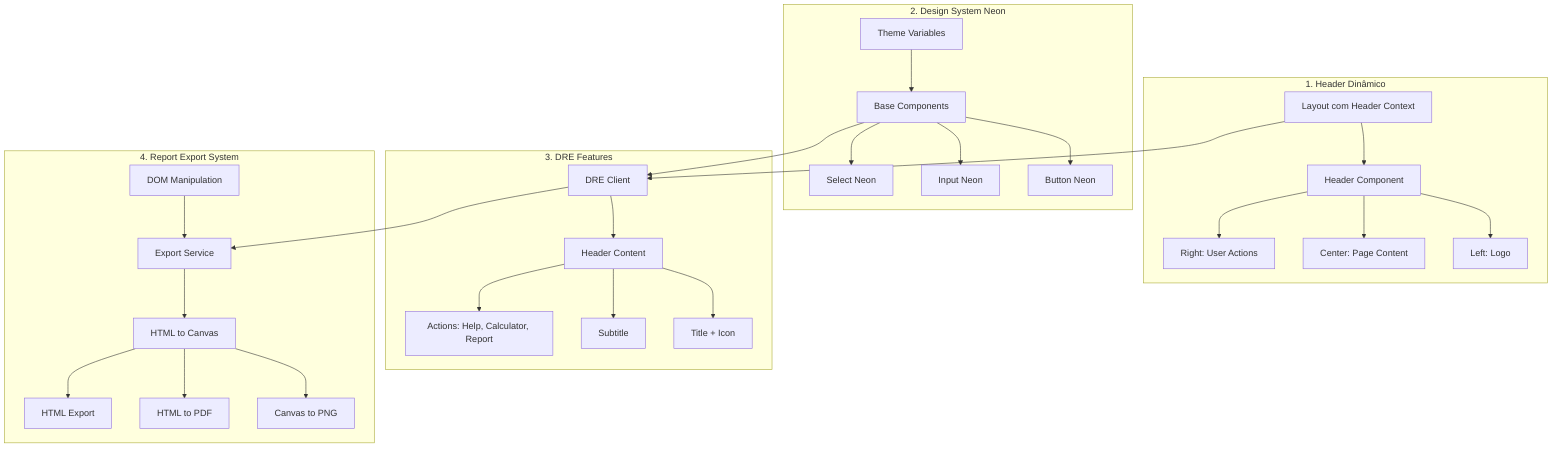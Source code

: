 graph TB
    subgraph "1. Header Dinâmico"
        A["Layout com Header Context"] --> B["Header Component"]
        B --> C["Left: Logo"]
        B --> D["Center: Page Content"]
        B --> E["Right: User Actions"]
    end
    
    subgraph "2. Design System Neon"
        F["Base Components"] --> G["Button Neon"]
        F --> H["Input Neon"]
        F --> I["Select Neon"]
        J["Theme Variables"] --> F
    end
    
    subgraph "3. DRE Features"
        K["DRE Client"] --> L["Header Content"]
        L --> M["Title + Icon"]
        L --> N["Subtitle"]
        L --> O["Actions: Help, Calculator, Report"]
    end
    
    subgraph "4. Report Export System"
        P["Export Service"] --> Q["HTML to Canvas"]
        Q --> R["Canvas to PNG"]
        Q --> S["HTML to PDF"]
        Q --> T["HTML Export"]
        U["DOM Manipulation"] --> P
    end
    
    A --> K
    F --> K
    K --> P